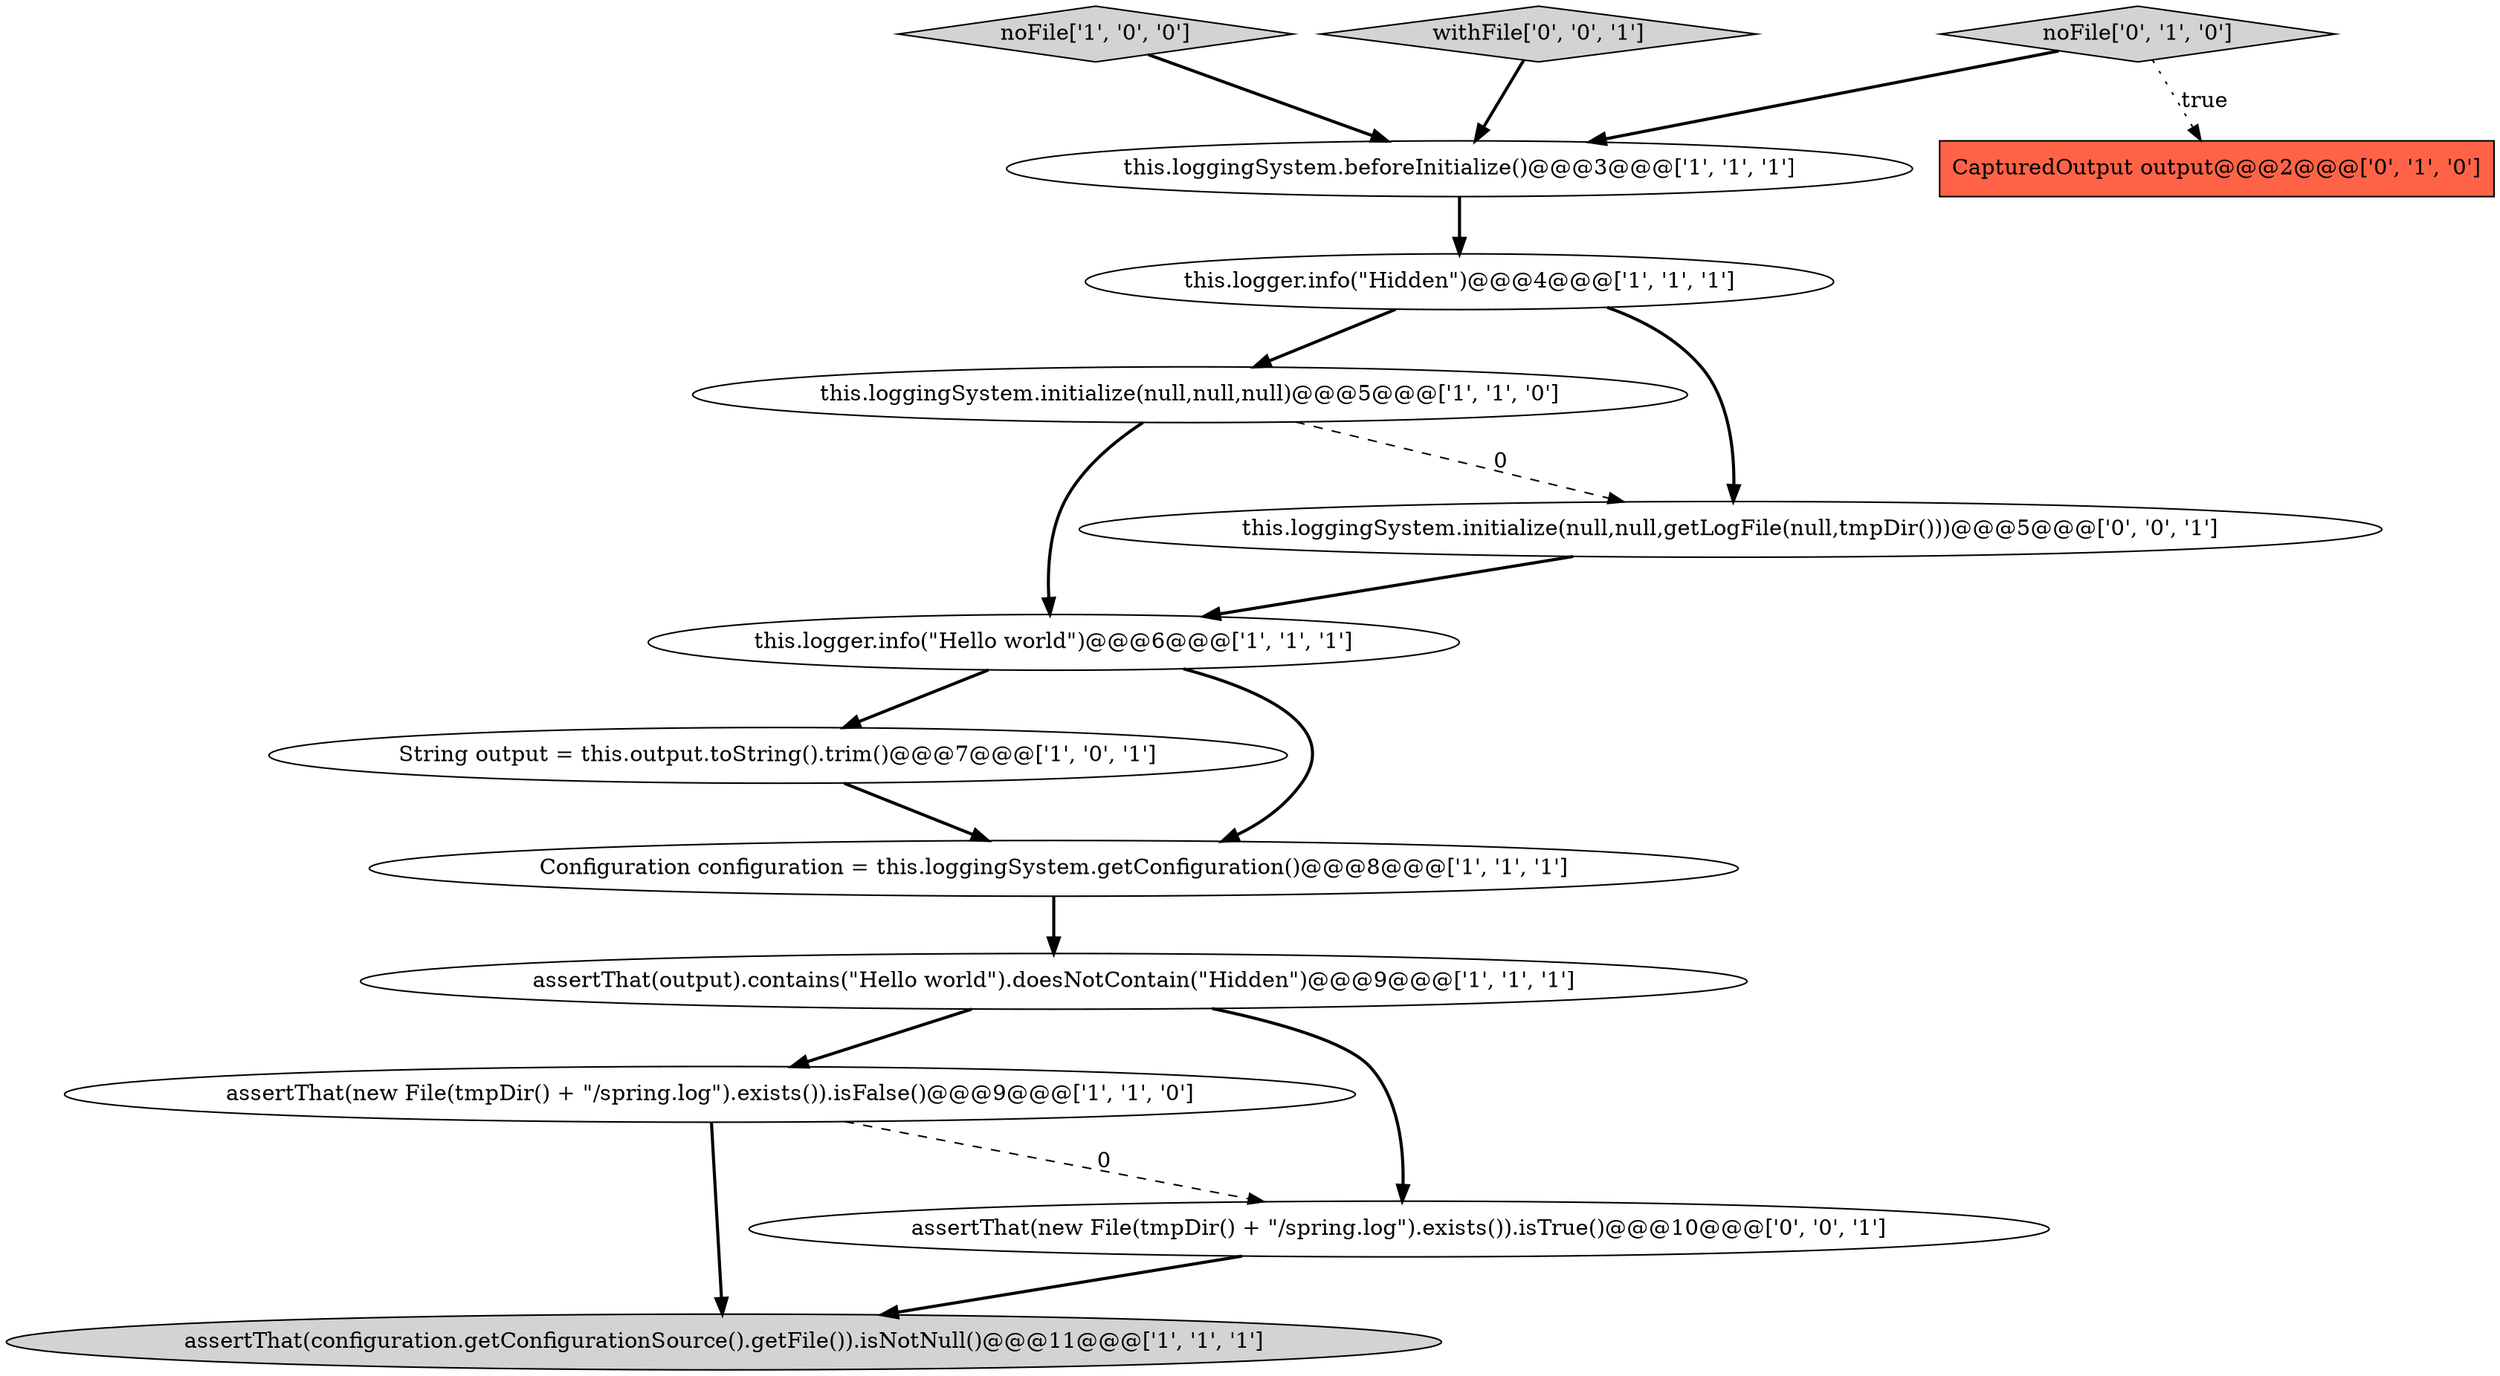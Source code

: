 digraph {
2 [style = filled, label = "assertThat(new File(tmpDir() + \"/spring.log\").exists()).isFalse()@@@9@@@['1', '1', '0']", fillcolor = white, shape = ellipse image = "AAA0AAABBB1BBB"];
0 [style = filled, label = "this.loggingSystem.initialize(null,null,null)@@@5@@@['1', '1', '0']", fillcolor = white, shape = ellipse image = "AAA0AAABBB1BBB"];
1 [style = filled, label = "this.logger.info(\"Hidden\")@@@4@@@['1', '1', '1']", fillcolor = white, shape = ellipse image = "AAA0AAABBB1BBB"];
13 [style = filled, label = "this.loggingSystem.initialize(null,null,getLogFile(null,tmpDir()))@@@5@@@['0', '0', '1']", fillcolor = white, shape = ellipse image = "AAA0AAABBB3BBB"];
6 [style = filled, label = "this.logger.info(\"Hello world\")@@@6@@@['1', '1', '1']", fillcolor = white, shape = ellipse image = "AAA0AAABBB1BBB"];
9 [style = filled, label = "noFile['1', '0', '0']", fillcolor = lightgray, shape = diamond image = "AAA0AAABBB1BBB"];
8 [style = filled, label = "this.loggingSystem.beforeInitialize()@@@3@@@['1', '1', '1']", fillcolor = white, shape = ellipse image = "AAA0AAABBB1BBB"];
11 [style = filled, label = "CapturedOutput output@@@2@@@['0', '1', '0']", fillcolor = tomato, shape = box image = "AAA1AAABBB2BBB"];
3 [style = filled, label = "assertThat(configuration.getConfigurationSource().getFile()).isNotNull()@@@11@@@['1', '1', '1']", fillcolor = lightgray, shape = ellipse image = "AAA0AAABBB1BBB"];
5 [style = filled, label = "String output = this.output.toString().trim()@@@7@@@['1', '0', '1']", fillcolor = white, shape = ellipse image = "AAA0AAABBB1BBB"];
10 [style = filled, label = "noFile['0', '1', '0']", fillcolor = lightgray, shape = diamond image = "AAA0AAABBB2BBB"];
12 [style = filled, label = "withFile['0', '0', '1']", fillcolor = lightgray, shape = diamond image = "AAA0AAABBB3BBB"];
14 [style = filled, label = "assertThat(new File(tmpDir() + \"/spring.log\").exists()).isTrue()@@@10@@@['0', '0', '1']", fillcolor = white, shape = ellipse image = "AAA0AAABBB3BBB"];
4 [style = filled, label = "assertThat(output).contains(\"Hello world\").doesNotContain(\"Hidden\")@@@9@@@['1', '1', '1']", fillcolor = white, shape = ellipse image = "AAA0AAABBB1BBB"];
7 [style = filled, label = "Configuration configuration = this.loggingSystem.getConfiguration()@@@8@@@['1', '1', '1']", fillcolor = white, shape = ellipse image = "AAA0AAABBB1BBB"];
8->1 [style = bold, label=""];
5->7 [style = bold, label=""];
14->3 [style = bold, label=""];
6->5 [style = bold, label=""];
4->14 [style = bold, label=""];
1->0 [style = bold, label=""];
7->4 [style = bold, label=""];
4->2 [style = bold, label=""];
6->7 [style = bold, label=""];
10->8 [style = bold, label=""];
13->6 [style = bold, label=""];
9->8 [style = bold, label=""];
10->11 [style = dotted, label="true"];
0->6 [style = bold, label=""];
12->8 [style = bold, label=""];
1->13 [style = bold, label=""];
2->14 [style = dashed, label="0"];
0->13 [style = dashed, label="0"];
2->3 [style = bold, label=""];
}
